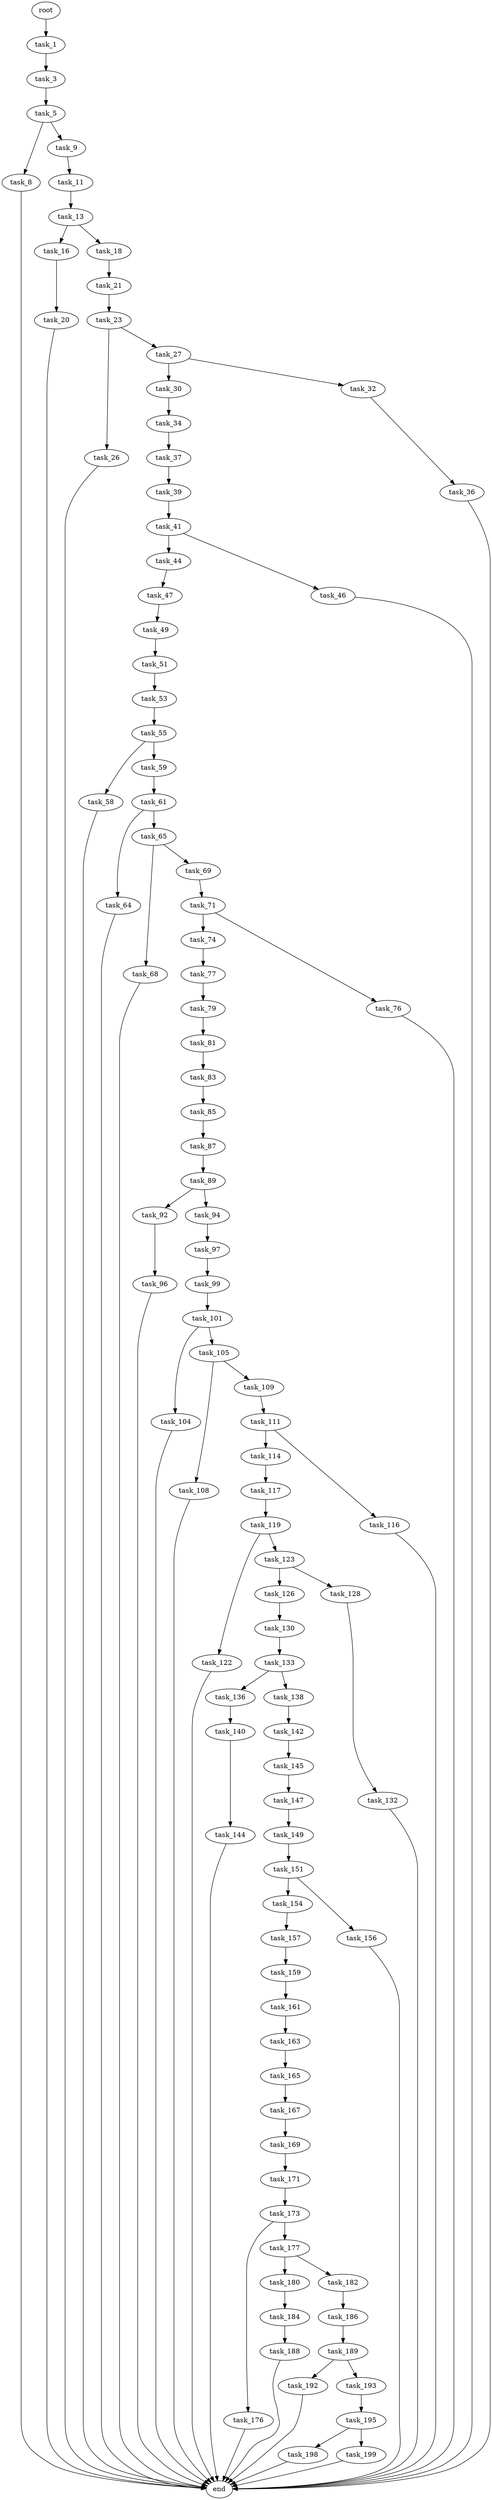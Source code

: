 digraph G {
  root [size="0.000000"];
  task_1 [size="28991029248.000000"];
  task_3 [size="119354509835.000000"];
  task_5 [size="7118439903.000000"];
  task_8 [size="20629800156.000000"];
  task_9 [size="499316245149.000000"];
  task_11 [size="199638156683.000000"];
  task_13 [size="28991029248.000000"];
  task_16 [size="549755813888.000000"];
  task_18 [size="15178527991.000000"];
  task_20 [size="549755813888.000000"];
  task_21 [size="1073741824000.000000"];
  task_23 [size="324643524142.000000"];
  task_26 [size="11152564617.000000"];
  task_27 [size="10547362957.000000"];
  task_30 [size="15850279268.000000"];
  task_32 [size="231928233984.000000"];
  task_34 [size="782757789696.000000"];
  task_36 [size="1830424943.000000"];
  task_37 [size="16272078544.000000"];
  task_39 [size="549755813888.000000"];
  task_41 [size="3065951867.000000"];
  task_44 [size="368293445632.000000"];
  task_46 [size="3121568407.000000"];
  task_47 [size="368293445632.000000"];
  task_49 [size="782757789696.000000"];
  task_51 [size="4225516157.000000"];
  task_53 [size="8438726203.000000"];
  task_55 [size="183657878557.000000"];
  task_58 [size="8512084652.000000"];
  task_59 [size="1159559704870.000000"];
  task_61 [size="98031626512.000000"];
  task_64 [size="33280664211.000000"];
  task_65 [size="32089079808.000000"];
  task_68 [size="1073741824000.000000"];
  task_69 [size="8589934592.000000"];
  task_71 [size="729841077.000000"];
  task_74 [size="45550146977.000000"];
  task_76 [size="274674777976.000000"];
  task_77 [size="68719476736.000000"];
  task_79 [size="231928233984.000000"];
  task_81 [size="24995190164.000000"];
  task_83 [size="41633317508.000000"];
  task_85 [size="782757789696.000000"];
  task_87 [size="241642092745.000000"];
  task_89 [size="782757789696.000000"];
  task_92 [size="1022880990.000000"];
  task_94 [size="45086864737.000000"];
  task_96 [size="3501426677.000000"];
  task_97 [size="689189948623.000000"];
  task_99 [size="8589934592.000000"];
  task_101 [size="231928233984.000000"];
  task_104 [size="1073741824000.000000"];
  task_105 [size="176310390560.000000"];
  task_108 [size="26166072170.000000"];
  task_109 [size="329769898.000000"];
  task_111 [size="386742796145.000000"];
  task_114 [size="134217728000.000000"];
  task_116 [size="68719476736.000000"];
  task_117 [size="175658613042.000000"];
  task_119 [size="1329811019183.000000"];
  task_122 [size="134217728000.000000"];
  task_123 [size="40332472044.000000"];
  task_126 [size="275997090892.000000"];
  task_128 [size="4559625181.000000"];
  task_130 [size="8782256785.000000"];
  task_132 [size="329650249735.000000"];
  task_133 [size="305306411596.000000"];
  task_136 [size="859090432879.000000"];
  task_138 [size="5887263033.000000"];
  task_140 [size="28273338455.000000"];
  task_142 [size="24853889065.000000"];
  task_144 [size="188343330132.000000"];
  task_145 [size="450725975360.000000"];
  task_147 [size="20361216080.000000"];
  task_149 [size="2707700334.000000"];
  task_151 [size="1073741824000.000000"];
  task_154 [size="23332600301.000000"];
  task_156 [size="1382127907.000000"];
  task_157 [size="68719476736.000000"];
  task_159 [size="438442415345.000000"];
  task_161 [size="28991029248.000000"];
  task_163 [size="108494501877.000000"];
  task_165 [size="149279086078.000000"];
  task_167 [size="231928233984.000000"];
  task_169 [size="9874872278.000000"];
  task_171 [size="6906444879.000000"];
  task_173 [size="604859964953.000000"];
  task_176 [size="727293956160.000000"];
  task_177 [size="549755813888.000000"];
  task_180 [size="43403089869.000000"];
  task_182 [size="25909188840.000000"];
  task_184 [size="549755813888.000000"];
  task_186 [size="15831658563.000000"];
  task_188 [size="231928233984.000000"];
  task_189 [size="28991029248.000000"];
  task_192 [size="231928233984.000000"];
  task_193 [size="13349287895.000000"];
  task_195 [size="6069936293.000000"];
  task_198 [size="68719476736.000000"];
  task_199 [size="28388858256.000000"];
  end [size="0.000000"];

  root -> task_1 [size="1.000000"];
  task_1 -> task_3 [size="75497472.000000"];
  task_3 -> task_5 [size="134217728.000000"];
  task_5 -> task_8 [size="209715200.000000"];
  task_5 -> task_9 [size="209715200.000000"];
  task_8 -> end [size="1.000000"];
  task_9 -> task_11 [size="679477248.000000"];
  task_11 -> task_13 [size="536870912.000000"];
  task_13 -> task_16 [size="75497472.000000"];
  task_13 -> task_18 [size="75497472.000000"];
  task_16 -> task_20 [size="536870912.000000"];
  task_18 -> task_21 [size="75497472.000000"];
  task_20 -> end [size="1.000000"];
  task_21 -> task_23 [size="838860800.000000"];
  task_23 -> task_26 [size="679477248.000000"];
  task_23 -> task_27 [size="679477248.000000"];
  task_26 -> end [size="1.000000"];
  task_27 -> task_30 [size="411041792.000000"];
  task_27 -> task_32 [size="411041792.000000"];
  task_30 -> task_34 [size="679477248.000000"];
  task_32 -> task_36 [size="301989888.000000"];
  task_34 -> task_37 [size="679477248.000000"];
  task_36 -> end [size="1.000000"];
  task_37 -> task_39 [size="679477248.000000"];
  task_39 -> task_41 [size="536870912.000000"];
  task_41 -> task_44 [size="134217728.000000"];
  task_41 -> task_46 [size="134217728.000000"];
  task_44 -> task_47 [size="411041792.000000"];
  task_46 -> end [size="1.000000"];
  task_47 -> task_49 [size="411041792.000000"];
  task_49 -> task_51 [size="679477248.000000"];
  task_51 -> task_53 [size="75497472.000000"];
  task_53 -> task_55 [size="209715200.000000"];
  task_55 -> task_58 [size="134217728.000000"];
  task_55 -> task_59 [size="134217728.000000"];
  task_58 -> end [size="1.000000"];
  task_59 -> task_61 [size="838860800.000000"];
  task_61 -> task_64 [size="75497472.000000"];
  task_61 -> task_65 [size="75497472.000000"];
  task_64 -> end [size="1.000000"];
  task_65 -> task_68 [size="838860800.000000"];
  task_65 -> task_69 [size="838860800.000000"];
  task_68 -> end [size="1.000000"];
  task_69 -> task_71 [size="33554432.000000"];
  task_71 -> task_74 [size="75497472.000000"];
  task_71 -> task_76 [size="75497472.000000"];
  task_74 -> task_77 [size="33554432.000000"];
  task_76 -> end [size="1.000000"];
  task_77 -> task_79 [size="134217728.000000"];
  task_79 -> task_81 [size="301989888.000000"];
  task_81 -> task_83 [size="33554432.000000"];
  task_83 -> task_85 [size="838860800.000000"];
  task_85 -> task_87 [size="679477248.000000"];
  task_87 -> task_89 [size="536870912.000000"];
  task_89 -> task_92 [size="679477248.000000"];
  task_89 -> task_94 [size="679477248.000000"];
  task_92 -> task_96 [size="33554432.000000"];
  task_94 -> task_97 [size="209715200.000000"];
  task_96 -> end [size="1.000000"];
  task_97 -> task_99 [size="536870912.000000"];
  task_99 -> task_101 [size="33554432.000000"];
  task_101 -> task_104 [size="301989888.000000"];
  task_101 -> task_105 [size="301989888.000000"];
  task_104 -> end [size="1.000000"];
  task_105 -> task_108 [size="301989888.000000"];
  task_105 -> task_109 [size="301989888.000000"];
  task_108 -> end [size="1.000000"];
  task_109 -> task_111 [size="33554432.000000"];
  task_111 -> task_114 [size="536870912.000000"];
  task_111 -> task_116 [size="536870912.000000"];
  task_114 -> task_117 [size="209715200.000000"];
  task_116 -> end [size="1.000000"];
  task_117 -> task_119 [size="134217728.000000"];
  task_119 -> task_122 [size="838860800.000000"];
  task_119 -> task_123 [size="838860800.000000"];
  task_122 -> end [size="1.000000"];
  task_123 -> task_126 [size="679477248.000000"];
  task_123 -> task_128 [size="679477248.000000"];
  task_126 -> task_130 [size="209715200.000000"];
  task_128 -> task_132 [size="134217728.000000"];
  task_130 -> task_133 [size="838860800.000000"];
  task_132 -> end [size="1.000000"];
  task_133 -> task_136 [size="411041792.000000"];
  task_133 -> task_138 [size="411041792.000000"];
  task_136 -> task_140 [size="536870912.000000"];
  task_138 -> task_142 [size="134217728.000000"];
  task_140 -> task_144 [size="536870912.000000"];
  task_142 -> task_145 [size="33554432.000000"];
  task_144 -> end [size="1.000000"];
  task_145 -> task_147 [size="301989888.000000"];
  task_147 -> task_149 [size="536870912.000000"];
  task_149 -> task_151 [size="75497472.000000"];
  task_151 -> task_154 [size="838860800.000000"];
  task_151 -> task_156 [size="838860800.000000"];
  task_154 -> task_157 [size="536870912.000000"];
  task_156 -> end [size="1.000000"];
  task_157 -> task_159 [size="134217728.000000"];
  task_159 -> task_161 [size="301989888.000000"];
  task_161 -> task_163 [size="75497472.000000"];
  task_163 -> task_165 [size="75497472.000000"];
  task_165 -> task_167 [size="134217728.000000"];
  task_167 -> task_169 [size="301989888.000000"];
  task_169 -> task_171 [size="209715200.000000"];
  task_171 -> task_173 [size="679477248.000000"];
  task_173 -> task_176 [size="679477248.000000"];
  task_173 -> task_177 [size="679477248.000000"];
  task_176 -> end [size="1.000000"];
  task_177 -> task_180 [size="536870912.000000"];
  task_177 -> task_182 [size="536870912.000000"];
  task_180 -> task_184 [size="679477248.000000"];
  task_182 -> task_186 [size="33554432.000000"];
  task_184 -> task_188 [size="536870912.000000"];
  task_186 -> task_189 [size="838860800.000000"];
  task_188 -> end [size="1.000000"];
  task_189 -> task_192 [size="75497472.000000"];
  task_189 -> task_193 [size="75497472.000000"];
  task_192 -> end [size="1.000000"];
  task_193 -> task_195 [size="838860800.000000"];
  task_195 -> task_198 [size="209715200.000000"];
  task_195 -> task_199 [size="209715200.000000"];
  task_198 -> end [size="1.000000"];
  task_199 -> end [size="1.000000"];
}
